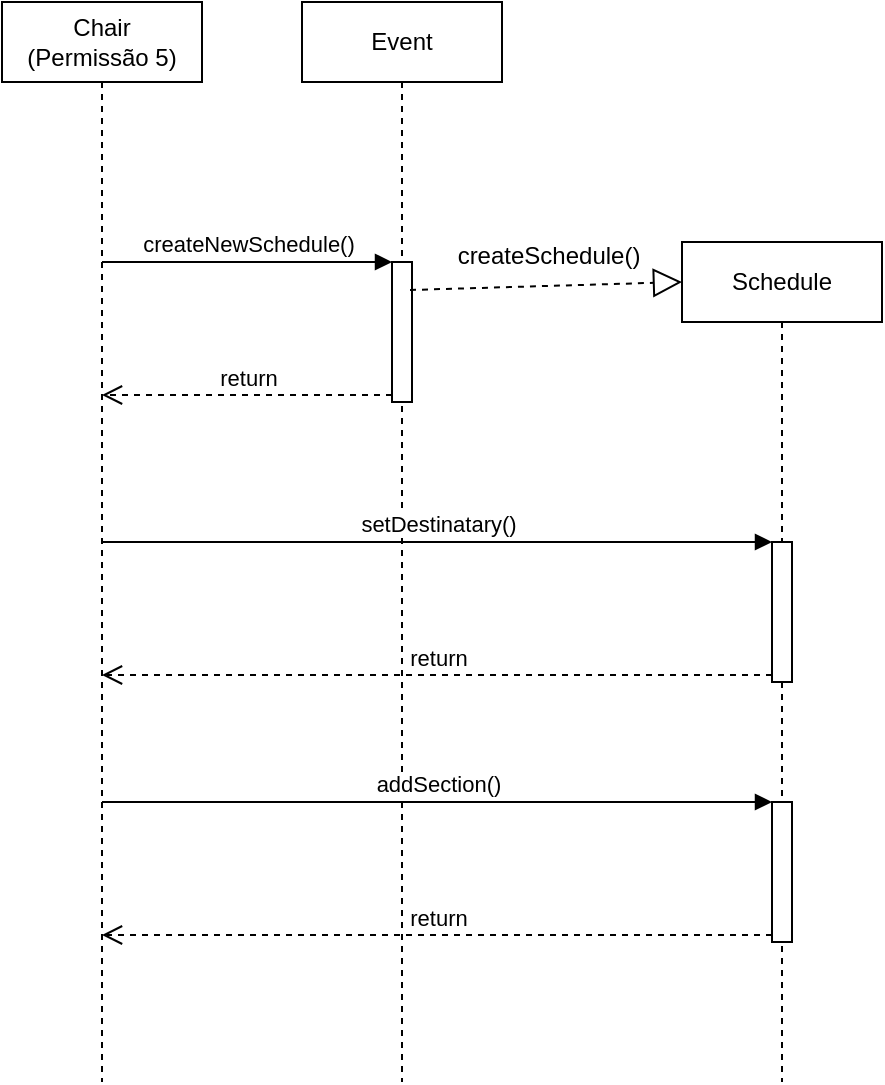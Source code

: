 <mxfile version="12.2.6" type="google" pages="1"><diagram id="iH3ECBuP2MTq9JKnid5P" name="Page-1"><mxGraphModel dx="1341" dy="762" grid="1" gridSize="10" guides="1" tooltips="1" connect="1" arrows="1" fold="1" page="1" pageScale="1" pageWidth="500" pageHeight="800" math="0" shadow="0"><root><mxCell id="0"/><mxCell id="1" parent="0"/><mxCell id="YLTjmwihhESSD_CKtMPq-1" value="&lt;div&gt;Chair&lt;/div&gt;&lt;div&gt;(Permissão 5)&lt;br&gt;&lt;/div&gt;" style="shape=umlLifeline;perimeter=lifelinePerimeter;whiteSpace=wrap;html=1;container=1;collapsible=0;recursiveResize=0;outlineConnect=0;" vertex="1" parent="1"><mxGeometry x="20" y="20" width="100" height="540" as="geometry"/></mxCell><mxCell id="YLTjmwihhESSD_CKtMPq-2" value="Event" style="shape=umlLifeline;perimeter=lifelinePerimeter;whiteSpace=wrap;html=1;container=1;collapsible=0;recursiveResize=0;outlineConnect=0;" vertex="1" parent="1"><mxGeometry x="170" y="20" width="100" height="540" as="geometry"/></mxCell><mxCell id="YLTjmwihhESSD_CKtMPq-3" value="" style="html=1;points=[];perimeter=orthogonalPerimeter;" vertex="1" parent="YLTjmwihhESSD_CKtMPq-2"><mxGeometry x="45" y="130" width="10" height="70" as="geometry"/></mxCell><mxCell id="YLTjmwihhESSD_CKtMPq-4" value="createNewSchedule()" style="html=1;verticalAlign=bottom;endArrow=block;entryX=0;entryY=0;" edge="1" target="YLTjmwihhESSD_CKtMPq-3" parent="1" source="YLTjmwihhESSD_CKtMPq-1"><mxGeometry relative="1" as="geometry"><mxPoint x="145" y="150" as="sourcePoint"/></mxGeometry></mxCell><mxCell id="YLTjmwihhESSD_CKtMPq-5" value="return" style="html=1;verticalAlign=bottom;endArrow=open;dashed=1;endSize=8;exitX=0;exitY=0.95;" edge="1" source="YLTjmwihhESSD_CKtMPq-3" parent="1" target="YLTjmwihhESSD_CKtMPq-1"><mxGeometry relative="1" as="geometry"><mxPoint x="145" y="226" as="targetPoint"/></mxGeometry></mxCell><mxCell id="YLTjmwihhESSD_CKtMPq-9" value="Schedule" style="shape=umlLifeline;perimeter=lifelinePerimeter;whiteSpace=wrap;html=1;container=1;collapsible=0;recursiveResize=0;outlineConnect=0;" vertex="1" parent="1"><mxGeometry x="360" y="140" width="100" height="420" as="geometry"/></mxCell><mxCell id="YLTjmwihhESSD_CKtMPq-19" value="" style="endArrow=block;dashed=1;endFill=0;endSize=12;html=1;exitX=0.9;exitY=0.2;exitDx=0;exitDy=0;exitPerimeter=0;" edge="1" parent="YLTjmwihhESSD_CKtMPq-9" source="YLTjmwihhESSD_CKtMPq-3"><mxGeometry width="160" relative="1" as="geometry"><mxPoint x="-85" y="19.5" as="sourcePoint"/><mxPoint y="20" as="targetPoint"/></mxGeometry></mxCell><mxCell id="YLTjmwihhESSD_CKtMPq-20" value="createSchedule()" style="text;html=1;resizable=0;points=[];align=center;verticalAlign=middle;labelBackgroundColor=#ffffff;" vertex="1" connectable="0" parent="YLTjmwihhESSD_CKtMPq-19"><mxGeometry x="-0.341" y="2" relative="1" as="geometry"><mxPoint x="23.5" y="-13.5" as="offset"/></mxGeometry></mxCell><mxCell id="YLTjmwihhESSD_CKtMPq-25" value="" style="html=1;points=[];perimeter=orthogonalPerimeter;" vertex="1" parent="YLTjmwihhESSD_CKtMPq-9"><mxGeometry x="45" y="150" width="10" height="70" as="geometry"/></mxCell><mxCell id="YLTjmwihhESSD_CKtMPq-31" value="" style="html=1;points=[];perimeter=orthogonalPerimeter;" vertex="1" parent="YLTjmwihhESSD_CKtMPq-9"><mxGeometry x="45" y="280" width="10" height="70" as="geometry"/></mxCell><mxCell id="YLTjmwihhESSD_CKtMPq-26" value="setDestinatary()" style="html=1;verticalAlign=bottom;endArrow=block;entryX=0;entryY=0;" edge="1" target="YLTjmwihhESSD_CKtMPq-25" parent="1" source="YLTjmwihhESSD_CKtMPq-1"><mxGeometry relative="1" as="geometry"><mxPoint x="335" y="230" as="sourcePoint"/></mxGeometry></mxCell><mxCell id="YLTjmwihhESSD_CKtMPq-27" value="return" style="html=1;verticalAlign=bottom;endArrow=open;dashed=1;endSize=8;exitX=0;exitY=0.95;" edge="1" source="YLTjmwihhESSD_CKtMPq-25" parent="1" target="YLTjmwihhESSD_CKtMPq-1"><mxGeometry relative="1" as="geometry"><mxPoint x="335" y="306" as="targetPoint"/></mxGeometry></mxCell><mxCell id="YLTjmwihhESSD_CKtMPq-32" value="addSection()" style="html=1;verticalAlign=bottom;endArrow=block;entryX=0;entryY=0;" edge="1" target="YLTjmwihhESSD_CKtMPq-31" parent="1" source="YLTjmwihhESSD_CKtMPq-1"><mxGeometry relative="1" as="geometry"><mxPoint x="335" y="420" as="sourcePoint"/><Array as="points"><mxPoint x="230" y="420"/></Array></mxGeometry></mxCell><mxCell id="YLTjmwihhESSD_CKtMPq-33" value="return" style="html=1;verticalAlign=bottom;endArrow=open;dashed=1;endSize=8;exitX=0;exitY=0.95;" edge="1" source="YLTjmwihhESSD_CKtMPq-31" parent="1" target="YLTjmwihhESSD_CKtMPq-1"><mxGeometry relative="1" as="geometry"><mxPoint x="335" y="496" as="targetPoint"/></mxGeometry></mxCell></root></mxGraphModel></diagram></mxfile>